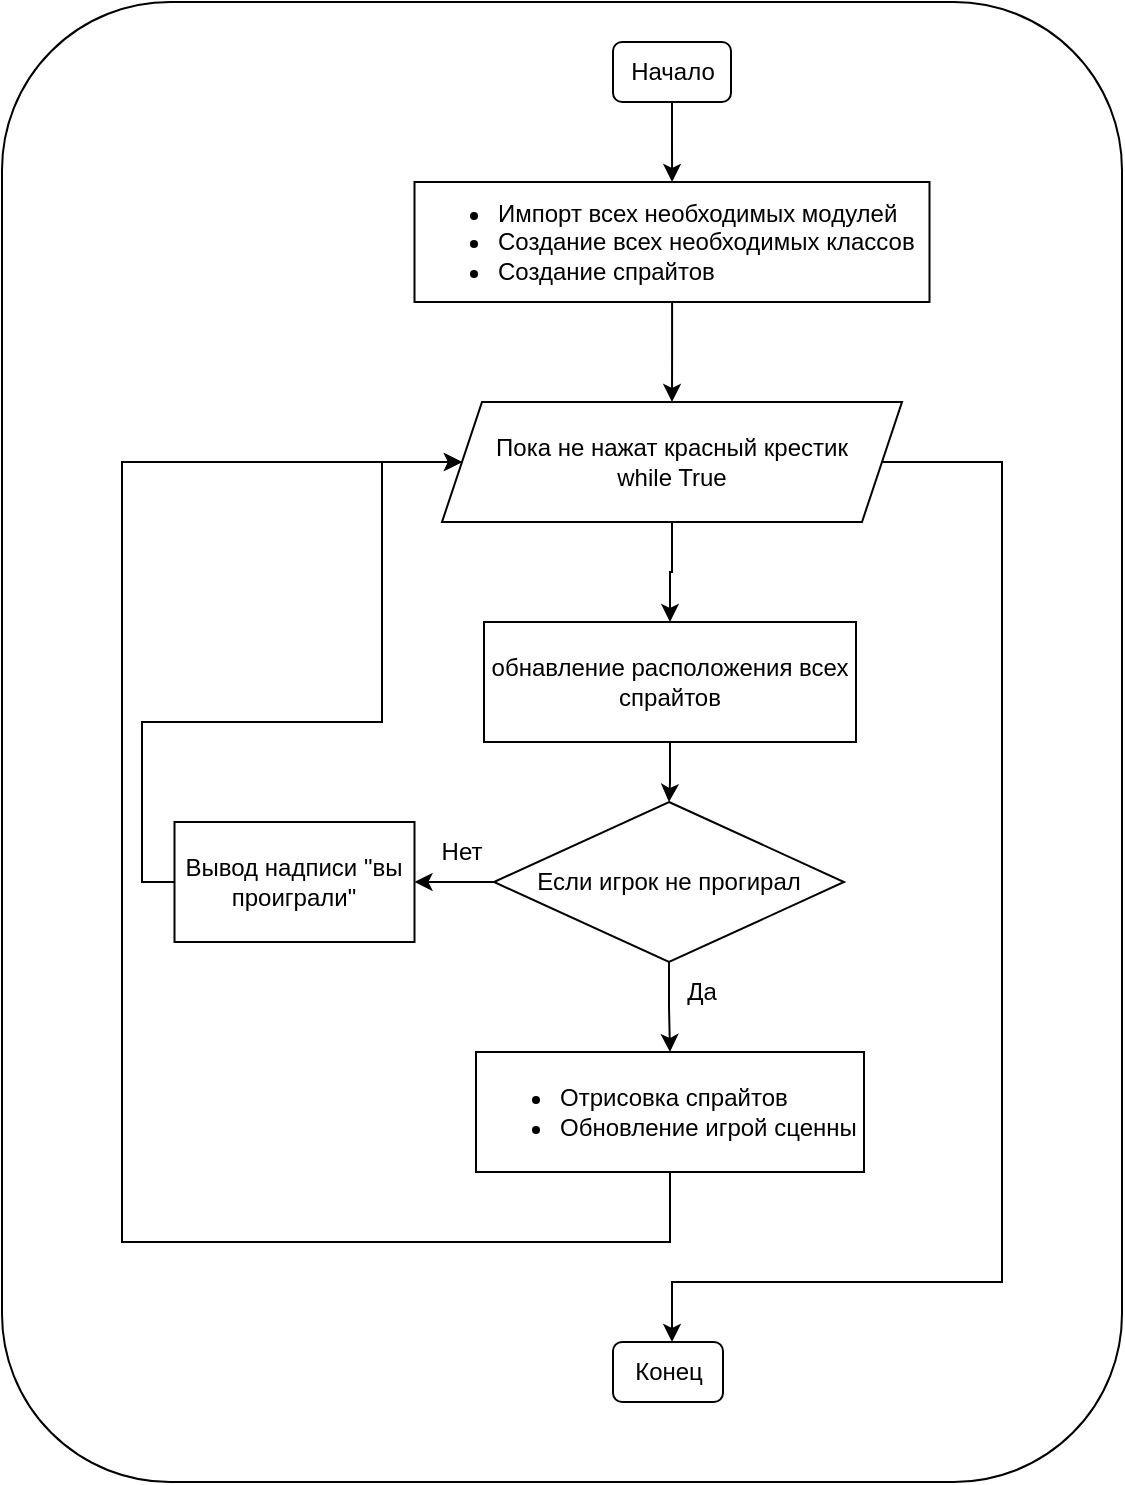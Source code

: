<mxfile version="21.2.3" type="device">
  <diagram name="Страница 1" id="jr3ZRKgZNSwiqozvBQv5">
    <mxGraphModel dx="1591" dy="834" grid="1" gridSize="10" guides="1" tooltips="1" connect="1" arrows="1" fold="1" page="1" pageScale="1" pageWidth="827" pageHeight="1169" math="0" shadow="0">
      <root>
        <mxCell id="0" />
        <mxCell id="1" parent="0" />
        <mxCell id="Hudz0_8ZMtJJJ-87j8zx-1" value="" style="rounded=1;whiteSpace=wrap;html=1;" vertex="1" parent="1">
          <mxGeometry x="80" y="30" width="560" height="740" as="geometry" />
        </mxCell>
        <mxCell id="Hudz0_8ZMtJJJ-87j8zx-4" style="edgeStyle=orthogonalEdgeStyle;rounded=0;orthogonalLoop=1;jettySize=auto;html=1;exitX=0.5;exitY=1;exitDx=0;exitDy=0;" edge="1" parent="1" source="Hudz0_8ZMtJJJ-87j8zx-2" target="Hudz0_8ZMtJJJ-87j8zx-3">
          <mxGeometry relative="1" as="geometry" />
        </mxCell>
        <mxCell id="Hudz0_8ZMtJJJ-87j8zx-2" value="Начало" style="rounded=1;whiteSpace=wrap;html=1;" vertex="1" parent="1">
          <mxGeometry x="385.5" y="50" width="59" height="30" as="geometry" />
        </mxCell>
        <mxCell id="Hudz0_8ZMtJJJ-87j8zx-7" value="" style="edgeStyle=orthogonalEdgeStyle;rounded=0;orthogonalLoop=1;jettySize=auto;html=1;" edge="1" parent="1" source="Hudz0_8ZMtJJJ-87j8zx-3" target="Hudz0_8ZMtJJJ-87j8zx-6">
          <mxGeometry relative="1" as="geometry" />
        </mxCell>
        <mxCell id="Hudz0_8ZMtJJJ-87j8zx-3" value="&lt;ul&gt;&lt;li&gt;Импорт всех необходимых модулей&lt;/li&gt;&lt;li&gt;Создание всех необходимых классов&lt;/li&gt;&lt;li&gt;Создание спрайтов&lt;/li&gt;&lt;/ul&gt;" style="rounded=0;whiteSpace=wrap;html=1;align=left;" vertex="1" parent="1">
          <mxGeometry x="286.25" y="120" width="257.5" height="60" as="geometry" />
        </mxCell>
        <mxCell id="Hudz0_8ZMtJJJ-87j8zx-24" value="" style="edgeStyle=orthogonalEdgeStyle;rounded=0;orthogonalLoop=1;jettySize=auto;html=1;" edge="1" parent="1" source="Hudz0_8ZMtJJJ-87j8zx-6" target="Hudz0_8ZMtJJJ-87j8zx-8">
          <mxGeometry relative="1" as="geometry" />
        </mxCell>
        <mxCell id="Hudz0_8ZMtJJJ-87j8zx-6" value="Пока не нажат красный крестик&lt;br&gt;while True" style="shape=parallelogram;perimeter=parallelogramPerimeter;whiteSpace=wrap;html=1;fixedSize=1;" vertex="1" parent="1">
          <mxGeometry x="300" y="230" width="230" height="60" as="geometry" />
        </mxCell>
        <mxCell id="Hudz0_8ZMtJJJ-87j8zx-11" value="" style="edgeStyle=orthogonalEdgeStyle;rounded=0;orthogonalLoop=1;jettySize=auto;html=1;" edge="1" parent="1" source="Hudz0_8ZMtJJJ-87j8zx-8" target="Hudz0_8ZMtJJJ-87j8zx-10">
          <mxGeometry relative="1" as="geometry" />
        </mxCell>
        <mxCell id="Hudz0_8ZMtJJJ-87j8zx-8" value="обнавление расположения всех спрайтов" style="rounded=0;whiteSpace=wrap;html=1;" vertex="1" parent="1">
          <mxGeometry x="321" y="340" width="186" height="60" as="geometry" />
        </mxCell>
        <mxCell id="Hudz0_8ZMtJJJ-87j8zx-15" value="" style="edgeStyle=orthogonalEdgeStyle;rounded=0;orthogonalLoop=1;jettySize=auto;html=1;" edge="1" parent="1" source="Hudz0_8ZMtJJJ-87j8zx-10" target="Hudz0_8ZMtJJJ-87j8zx-13">
          <mxGeometry relative="1" as="geometry" />
        </mxCell>
        <mxCell id="Hudz0_8ZMtJJJ-87j8zx-18" value="" style="edgeStyle=orthogonalEdgeStyle;rounded=0;orthogonalLoop=1;jettySize=auto;html=1;" edge="1" parent="1" source="Hudz0_8ZMtJJJ-87j8zx-10" target="Hudz0_8ZMtJJJ-87j8zx-17">
          <mxGeometry relative="1" as="geometry" />
        </mxCell>
        <mxCell id="Hudz0_8ZMtJJJ-87j8zx-10" value="Если игрок не прогирал" style="rhombus;whiteSpace=wrap;html=1;" vertex="1" parent="1">
          <mxGeometry x="326" y="430" width="175" height="80" as="geometry" />
        </mxCell>
        <mxCell id="Hudz0_8ZMtJJJ-87j8zx-13" value="&lt;ul&gt;&lt;li&gt;Отрисовка спрайтов&lt;/li&gt;&lt;li&gt;Обновление игрой сценны&lt;/li&gt;&lt;/ul&gt;" style="rounded=0;whiteSpace=wrap;html=1;align=left;" vertex="1" parent="1">
          <mxGeometry x="317" y="555" width="194" height="60" as="geometry" />
        </mxCell>
        <mxCell id="Hudz0_8ZMtJJJ-87j8zx-16" value="Да" style="text;html=1;strokeColor=none;fillColor=none;align=center;verticalAlign=middle;whiteSpace=wrap;rounded=0;" vertex="1" parent="1">
          <mxGeometry x="400" y="510" width="60" height="30" as="geometry" />
        </mxCell>
        <mxCell id="Hudz0_8ZMtJJJ-87j8zx-17" value="Вывод надписи &quot;вы проиграли&quot;" style="rounded=0;whiteSpace=wrap;html=1;" vertex="1" parent="1">
          <mxGeometry x="166.25" y="440" width="120" height="60" as="geometry" />
        </mxCell>
        <mxCell id="Hudz0_8ZMtJJJ-87j8zx-19" value="Нет" style="text;html=1;strokeColor=none;fillColor=none;align=center;verticalAlign=middle;whiteSpace=wrap;rounded=0;" vertex="1" parent="1">
          <mxGeometry x="280" y="440" width="60" height="30" as="geometry" />
        </mxCell>
        <mxCell id="Hudz0_8ZMtJJJ-87j8zx-21" value="" style="endArrow=classic;html=1;rounded=0;exitX=0.5;exitY=1;exitDx=0;exitDy=0;entryX=0;entryY=0.5;entryDx=0;entryDy=0;" edge="1" parent="1" source="Hudz0_8ZMtJJJ-87j8zx-13" target="Hudz0_8ZMtJJJ-87j8zx-6">
          <mxGeometry width="50" height="50" relative="1" as="geometry">
            <mxPoint x="360" y="410" as="sourcePoint" />
            <mxPoint x="410" y="360" as="targetPoint" />
            <Array as="points">
              <mxPoint x="414" y="650" />
              <mxPoint x="140" y="650" />
              <mxPoint x="140" y="260" />
            </Array>
          </mxGeometry>
        </mxCell>
        <mxCell id="Hudz0_8ZMtJJJ-87j8zx-23" value="" style="endArrow=classic;html=1;rounded=0;exitX=0;exitY=0.5;exitDx=0;exitDy=0;entryX=0;entryY=0.5;entryDx=0;entryDy=0;" edge="1" parent="1" source="Hudz0_8ZMtJJJ-87j8zx-17" target="Hudz0_8ZMtJJJ-87j8zx-6">
          <mxGeometry width="50" height="50" relative="1" as="geometry">
            <mxPoint x="166" y="470" as="sourcePoint" />
            <mxPoint x="310" y="260" as="targetPoint" />
            <Array as="points">
              <mxPoint x="150" y="470" />
              <mxPoint x="150" y="390" />
              <mxPoint x="270" y="390" />
              <mxPoint x="270" y="260" />
            </Array>
          </mxGeometry>
        </mxCell>
        <mxCell id="Hudz0_8ZMtJJJ-87j8zx-26" value="" style="endArrow=classic;html=1;rounded=0;exitX=1;exitY=0.5;exitDx=0;exitDy=0;entryX=0.5;entryY=0;entryDx=0;entryDy=0;" edge="1" parent="1" source="Hudz0_8ZMtJJJ-87j8zx-6">
          <mxGeometry width="50" height="50" relative="1" as="geometry">
            <mxPoint x="320" y="530" as="sourcePoint" />
            <mxPoint x="415.0" y="700" as="targetPoint" />
            <Array as="points">
              <mxPoint x="580" y="260" />
              <mxPoint x="580" y="670" />
              <mxPoint x="415" y="670" />
            </Array>
          </mxGeometry>
        </mxCell>
        <mxCell id="Hudz0_8ZMtJJJ-87j8zx-27" value="Конец" style="rounded=1;whiteSpace=wrap;html=1;" vertex="1" parent="1">
          <mxGeometry x="385.5" y="700" width="55" height="30" as="geometry" />
        </mxCell>
      </root>
    </mxGraphModel>
  </diagram>
</mxfile>
